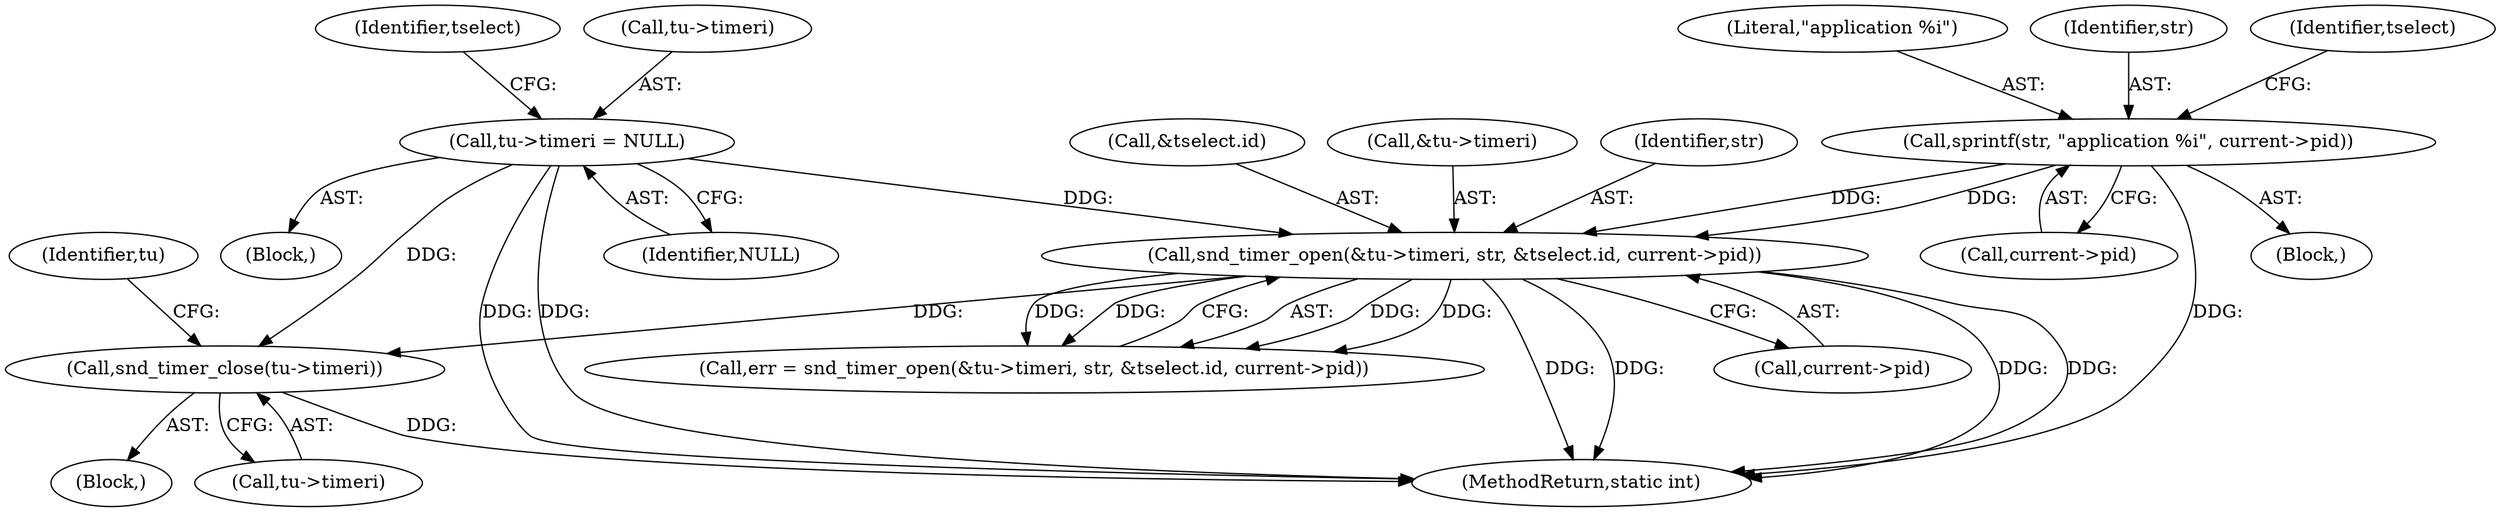 digraph "0_linux_ba3021b2c79b2fa9114f92790a99deb27a65b728@API" {
"1000271" [label="(Call,snd_timer_close(tu->timeri))"];
"1000125" [label="(Call,tu->timeri = NULL)"];
"1000166" [label="(Call,snd_timer_open(&tu->timeri, str, &tselect.id, current->pid))"];
"1000143" [label="(Call,sprintf(str, \"application %i\", current->pid))"];
"1000327" [label="(MethodReturn,static int)"];
"1000272" [label="(Call,tu->timeri)"];
"1000153" [label="(Identifier,tselect)"];
"1000103" [label="(Block,)"];
"1000129" [label="(Identifier,NULL)"];
"1000176" [label="(Call,current->pid)"];
"1000270" [label="(Block,)"];
"1000164" [label="(Call,err = snd_timer_open(&tu->timeri, str, &tselect.id, current->pid))"];
"1000133" [label="(Identifier,tselect)"];
"1000145" [label="(Literal,\"application %i\")"];
"1000271" [label="(Call,snd_timer_close(tu->timeri))"];
"1000126" [label="(Call,tu->timeri)"];
"1000125" [label="(Call,tu->timeri = NULL)"];
"1000120" [label="(Block,)"];
"1000167" [label="(Call,&tu->timeri)"];
"1000171" [label="(Identifier,str)"];
"1000146" [label="(Call,current->pid)"];
"1000277" [label="(Identifier,tu)"];
"1000166" [label="(Call,snd_timer_open(&tu->timeri, str, &tselect.id, current->pid))"];
"1000143" [label="(Call,sprintf(str, \"application %i\", current->pid))"];
"1000172" [label="(Call,&tselect.id)"];
"1000144" [label="(Identifier,str)"];
"1000271" -> "1000270"  [label="AST: "];
"1000271" -> "1000272"  [label="CFG: "];
"1000272" -> "1000271"  [label="AST: "];
"1000277" -> "1000271"  [label="CFG: "];
"1000271" -> "1000327"  [label="DDG: "];
"1000125" -> "1000271"  [label="DDG: "];
"1000166" -> "1000271"  [label="DDG: "];
"1000125" -> "1000120"  [label="AST: "];
"1000125" -> "1000129"  [label="CFG: "];
"1000126" -> "1000125"  [label="AST: "];
"1000129" -> "1000125"  [label="AST: "];
"1000133" -> "1000125"  [label="CFG: "];
"1000125" -> "1000327"  [label="DDG: "];
"1000125" -> "1000327"  [label="DDG: "];
"1000125" -> "1000166"  [label="DDG: "];
"1000166" -> "1000164"  [label="AST: "];
"1000166" -> "1000176"  [label="CFG: "];
"1000167" -> "1000166"  [label="AST: "];
"1000171" -> "1000166"  [label="AST: "];
"1000172" -> "1000166"  [label="AST: "];
"1000176" -> "1000166"  [label="AST: "];
"1000164" -> "1000166"  [label="CFG: "];
"1000166" -> "1000327"  [label="DDG: "];
"1000166" -> "1000327"  [label="DDG: "];
"1000166" -> "1000327"  [label="DDG: "];
"1000166" -> "1000327"  [label="DDG: "];
"1000166" -> "1000164"  [label="DDG: "];
"1000166" -> "1000164"  [label="DDG: "];
"1000166" -> "1000164"  [label="DDG: "];
"1000166" -> "1000164"  [label="DDG: "];
"1000143" -> "1000166"  [label="DDG: "];
"1000143" -> "1000166"  [label="DDG: "];
"1000143" -> "1000103"  [label="AST: "];
"1000143" -> "1000146"  [label="CFG: "];
"1000144" -> "1000143"  [label="AST: "];
"1000145" -> "1000143"  [label="AST: "];
"1000146" -> "1000143"  [label="AST: "];
"1000153" -> "1000143"  [label="CFG: "];
"1000143" -> "1000327"  [label="DDG: "];
}
